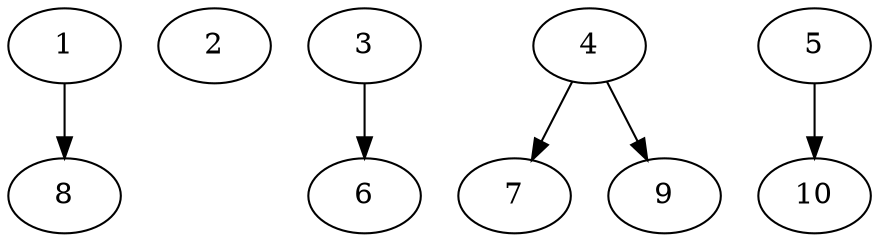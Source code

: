 // DAG automatically generated by daggen at Fri Aug  4 16:35:13 2017
// ./daggen --dot -n 10 --fat 0.8 --regular 0.8 --density 0.2 --jump 1 
digraph G {
  1 [size="134218", alpha="0.00"]
  1 -> 8 [size ="210"]
  2 [size="19188", alpha="0.03"]
  3 [size="610661", alpha="0.05"]
  3 -> 6 [size ="411"]
  4 [size="368293", alpha="0.06"]
  4 -> 7 [size ="411"]
  4 -> 9 [size ="411"]
  5 [size="102825", alpha="0.18"]
  5 -> 10 [size ="134"]
  6 [size="8590", alpha="0.13"]
  7 [size="28991", alpha="0.18"]
  8 [size="3186", alpha="0.10"]
  9 [size="1073742", alpha="0.16"]
  10 [size="13705", alpha="0.07"]
}
